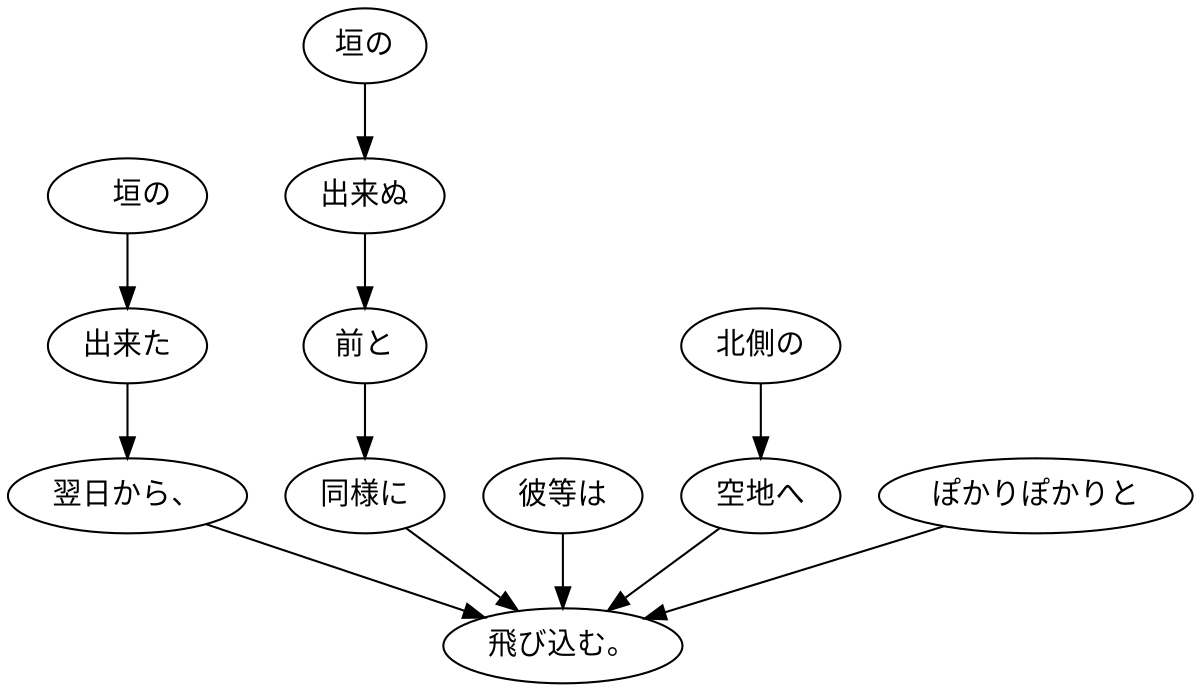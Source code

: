 digraph graph4817 {
	node0 [label="　垣の"];
	node1 [label="出来た"];
	node2 [label="翌日から、"];
	node3 [label="垣の"];
	node4 [label="出来ぬ"];
	node5 [label="前と"];
	node6 [label="同様に"];
	node7 [label="彼等は"];
	node8 [label="北側の"];
	node9 [label="空地へ"];
	node10 [label="ぽかりぽかりと"];
	node11 [label="飛び込む。"];
	node0 -> node1;
	node1 -> node2;
	node2 -> node11;
	node3 -> node4;
	node4 -> node5;
	node5 -> node6;
	node6 -> node11;
	node7 -> node11;
	node8 -> node9;
	node9 -> node11;
	node10 -> node11;
}

